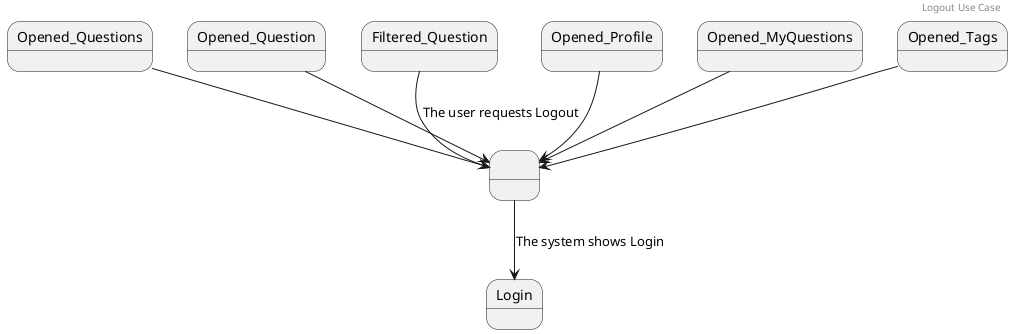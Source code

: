 @startuml

header Logout Use Case

state " " as Logout

Opened_Questions --> Logout
Opened_Question --> Logout
Filtered_Question --> Logout : The user requests Logout
Opened_Profile -down-> Logout
Opened_MyQuestions -down-> Logout
Opened_Tags -down-> Logout
Logout -down-> Login : The system shows Login

@enduml
